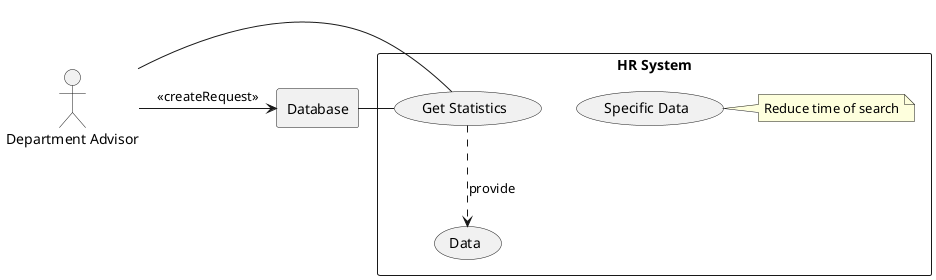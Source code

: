 @startuml
'https://plantuml.com/use-case-diagram

actor DPA as "Department Advisor"

rectangle Database
rectangle "HR System" {

DPA -> Database : << createRequest >>
    usecase UC4 as "Get Statistics"
(Specific Data) as (Use)
note right of (Use)
Reduce time of search
end note
usecase UCa as "Data"
UC4 ..> UCa : provide
DPA - UC4
UC4 - Database
@enduml